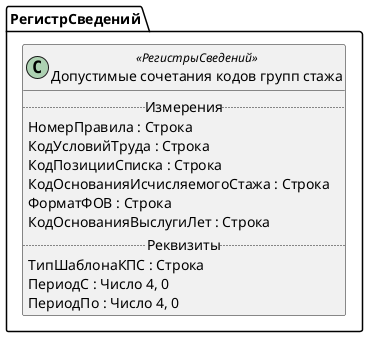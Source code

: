 ﻿@startuml ДопустимыеСочетанияКодовГруппСтажа
'!include templates.wsd
'..\include templates.wsd
class РегистрСведений.ДопустимыеСочетанияКодовГруппСтажа as "Допустимые сочетания кодов групп стажа" <<РегистрыСведений>>
{
..Измерения..
НомерПравила : Строка
КодУсловийТруда : Строка
КодПозицииСписка : Строка
КодОснованияИсчисляемогоСтажа : Строка
ФорматФОВ : Строка
КодОснованияВыслугиЛет : Строка
..Реквизиты..
ТипШаблонаКПС : Строка
ПериодС : Число 4, 0
ПериодПо : Число 4, 0
}
@enduml
